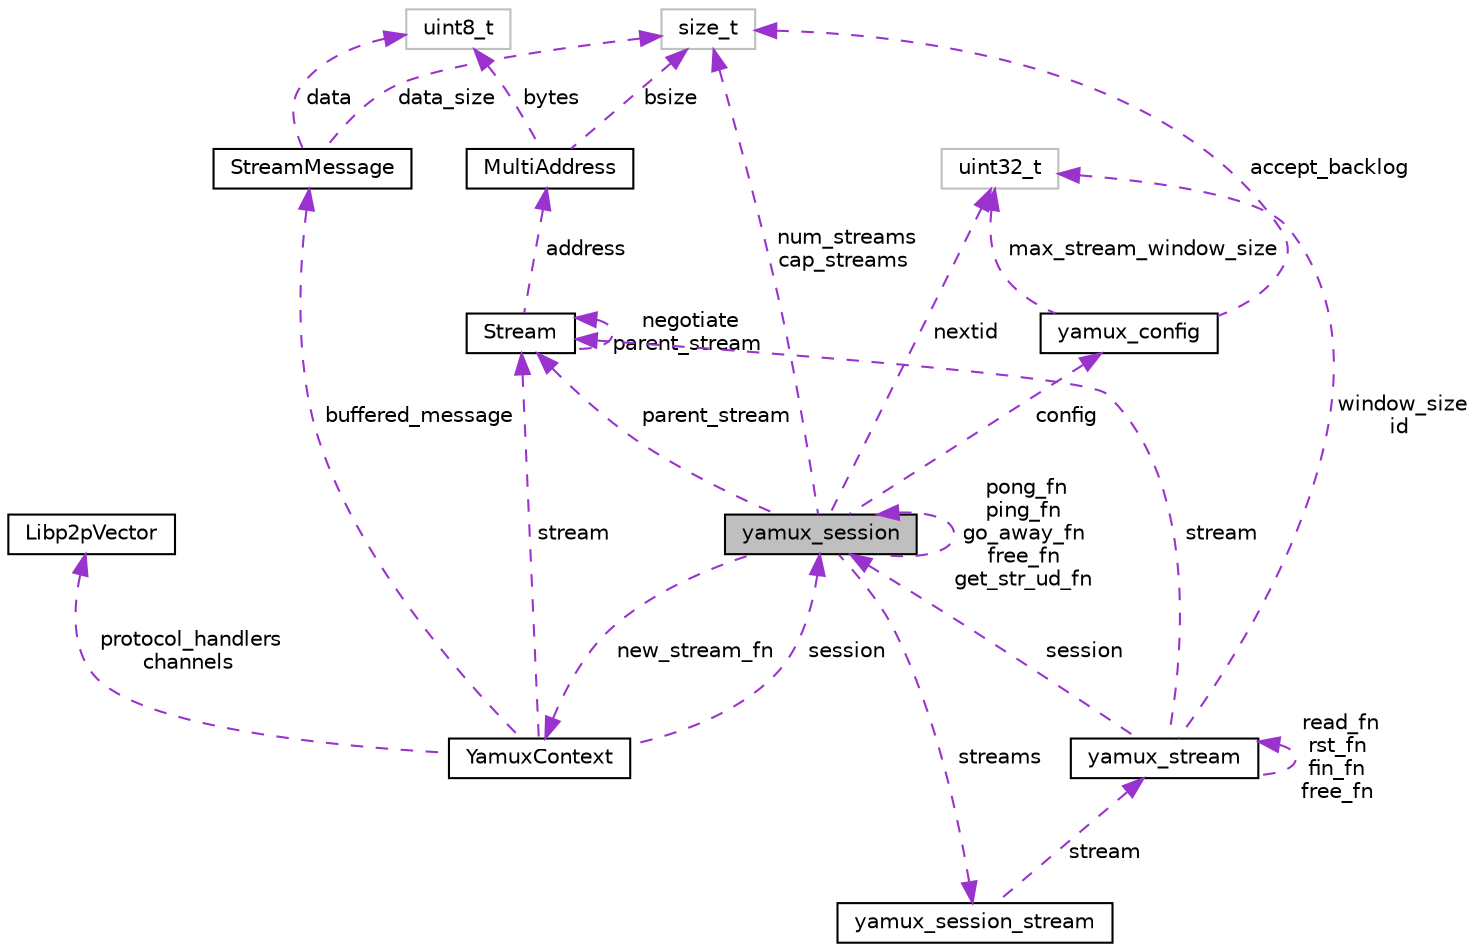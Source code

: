 digraph "yamux_session"
{
  edge [fontname="Helvetica",fontsize="10",labelfontname="Helvetica",labelfontsize="10"];
  node [fontname="Helvetica",fontsize="10",shape=record];
  Node1 [label="yamux_session",height=0.2,width=0.4,color="black", fillcolor="grey75", style="filled", fontcolor="black"];
  Node2 -> Node1 [dir="back",color="darkorchid3",fontsize="10",style="dashed",label=" nextid" ,fontname="Helvetica"];
  Node2 [label="uint32_t",height=0.2,width=0.4,color="grey75", fillcolor="white", style="filled"];
  Node3 -> Node1 [dir="back",color="darkorchid3",fontsize="10",style="dashed",label=" new_stream_fn" ,fontname="Helvetica"];
  Node3 [label="YamuxContext",height=0.2,width=0.4,color="black", fillcolor="white", style="filled",URL="$struct_yamux_context.html"];
  Node4 -> Node3 [dir="back",color="darkorchid3",fontsize="10",style="dashed",label=" protocol_handlers\nchannels" ,fontname="Helvetica"];
  Node4 [label="Libp2pVector",height=0.2,width=0.4,color="black", fillcolor="white", style="filled",URL="$struct_libp2p_vector.html"];
  Node1 -> Node3 [dir="back",color="darkorchid3",fontsize="10",style="dashed",label=" session" ,fontname="Helvetica"];
  Node5 -> Node3 [dir="back",color="darkorchid3",fontsize="10",style="dashed",label=" buffered_message" ,fontname="Helvetica"];
  Node5 [label="StreamMessage",height=0.2,width=0.4,color="black", fillcolor="white", style="filled",URL="$struct_stream_message.html"];
  Node6 -> Node5 [dir="back",color="darkorchid3",fontsize="10",style="dashed",label=" data" ,fontname="Helvetica"];
  Node6 [label="uint8_t",height=0.2,width=0.4,color="grey75", fillcolor="white", style="filled"];
  Node7 -> Node5 [dir="back",color="darkorchid3",fontsize="10",style="dashed",label=" data_size" ,fontname="Helvetica"];
  Node7 [label="size_t",height=0.2,width=0.4,color="grey75", fillcolor="white", style="filled"];
  Node8 -> Node3 [dir="back",color="darkorchid3",fontsize="10",style="dashed",label=" stream" ,fontname="Helvetica"];
  Node8 [label="Stream",height=0.2,width=0.4,color="black", fillcolor="white", style="filled",URL="$struct_stream.html"];
  Node9 -> Node8 [dir="back",color="darkorchid3",fontsize="10",style="dashed",label=" address" ,fontname="Helvetica"];
  Node9 [label="MultiAddress",height=0.2,width=0.4,color="black", fillcolor="white", style="filled",URL="$struct_multi_address.html"];
  Node6 -> Node9 [dir="back",color="darkorchid3",fontsize="10",style="dashed",label=" bytes" ,fontname="Helvetica"];
  Node7 -> Node9 [dir="back",color="darkorchid3",fontsize="10",style="dashed",label=" bsize" ,fontname="Helvetica"];
  Node8 -> Node8 [dir="back",color="darkorchid3",fontsize="10",style="dashed",label=" negotiate\nparent_stream" ,fontname="Helvetica"];
  Node1 -> Node1 [dir="back",color="darkorchid3",fontsize="10",style="dashed",label=" pong_fn\nping_fn\ngo_away_fn\nfree_fn\nget_str_ud_fn" ,fontname="Helvetica"];
  Node10 -> Node1 [dir="back",color="darkorchid3",fontsize="10",style="dashed",label=" streams" ,fontname="Helvetica"];
  Node10 [label="yamux_session_stream",height=0.2,width=0.4,color="black", fillcolor="white", style="filled",URL="$structyamux__session__stream.html"];
  Node11 -> Node10 [dir="back",color="darkorchid3",fontsize="10",style="dashed",label=" stream" ,fontname="Helvetica"];
  Node11 [label="yamux_stream",height=0.2,width=0.4,color="black", fillcolor="white", style="filled",URL="$structyamux__stream.html"];
  Node2 -> Node11 [dir="back",color="darkorchid3",fontsize="10",style="dashed",label=" window_size\nid" ,fontname="Helvetica"];
  Node1 -> Node11 [dir="back",color="darkorchid3",fontsize="10",style="dashed",label=" session" ,fontname="Helvetica"];
  Node8 -> Node11 [dir="back",color="darkorchid3",fontsize="10",style="dashed",label=" stream" ,fontname="Helvetica"];
  Node11 -> Node11 [dir="back",color="darkorchid3",fontsize="10",style="dashed",label=" read_fn\nrst_fn\nfin_fn\nfree_fn" ,fontname="Helvetica"];
  Node7 -> Node1 [dir="back",color="darkorchid3",fontsize="10",style="dashed",label=" num_streams\ncap_streams" ,fontname="Helvetica"];
  Node8 -> Node1 [dir="back",color="darkorchid3",fontsize="10",style="dashed",label=" parent_stream" ,fontname="Helvetica"];
  Node12 -> Node1 [dir="back",color="darkorchid3",fontsize="10",style="dashed",label=" config" ,fontname="Helvetica"];
  Node12 [label="yamux_config",height=0.2,width=0.4,color="black", fillcolor="white", style="filled",URL="$structyamux__config.html"];
  Node2 -> Node12 [dir="back",color="darkorchid3",fontsize="10",style="dashed",label=" max_stream_window_size" ,fontname="Helvetica"];
  Node7 -> Node12 [dir="back",color="darkorchid3",fontsize="10",style="dashed",label=" accept_backlog" ,fontname="Helvetica"];
}
